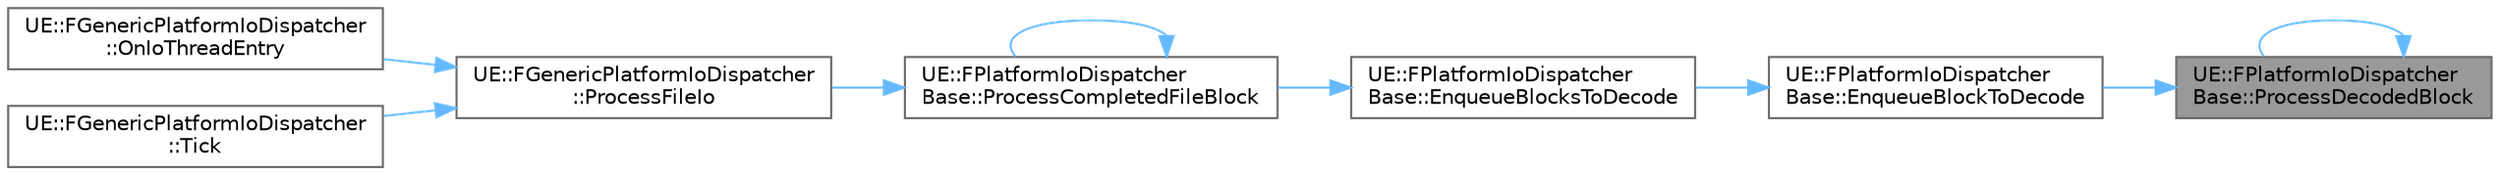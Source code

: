 digraph "UE::FPlatformIoDispatcherBase::ProcessDecodedBlock"
{
 // INTERACTIVE_SVG=YES
 // LATEX_PDF_SIZE
  bgcolor="transparent";
  edge [fontname=Helvetica,fontsize=10,labelfontname=Helvetica,labelfontsize=10];
  node [fontname=Helvetica,fontsize=10,shape=box,height=0.2,width=0.4];
  rankdir="RL";
  Node1 [id="Node000001",label="UE::FPlatformIoDispatcher\lBase::ProcessDecodedBlock",height=0.2,width=0.4,color="gray40", fillcolor="grey60", style="filled", fontcolor="black",tooltip=" "];
  Node1 -> Node2 [id="edge1_Node000001_Node000002",dir="back",color="steelblue1",style="solid",tooltip=" "];
  Node2 [id="Node000002",label="UE::FPlatformIoDispatcher\lBase::EnqueueBlockToDecode",height=0.2,width=0.4,color="grey40", fillcolor="white", style="filled",URL="$df/de7/classUE_1_1FPlatformIoDispatcherBase.html#a3cd37f00c3b3de67867bf66c407b3c60",tooltip=" "];
  Node2 -> Node3 [id="edge2_Node000002_Node000003",dir="back",color="steelblue1",style="solid",tooltip=" "];
  Node3 [id="Node000003",label="UE::FPlatformIoDispatcher\lBase::EnqueueBlocksToDecode",height=0.2,width=0.4,color="grey40", fillcolor="white", style="filled",URL="$df/de7/classUE_1_1FPlatformIoDispatcherBase.html#a6198b9bd0e642c18bb3f0bde06080dbc",tooltip=" "];
  Node3 -> Node4 [id="edge3_Node000003_Node000004",dir="back",color="steelblue1",style="solid",tooltip=" "];
  Node4 [id="Node000004",label="UE::FPlatformIoDispatcher\lBase::ProcessCompletedFileBlock",height=0.2,width=0.4,color="grey40", fillcolor="white", style="filled",URL="$df/de7/classUE_1_1FPlatformIoDispatcherBase.html#afd781c70bdaab86ad08e62c95e6066c8",tooltip=" "];
  Node4 -> Node4 [id="edge4_Node000004_Node000004",dir="back",color="steelblue1",style="solid",tooltip=" "];
  Node4 -> Node5 [id="edge5_Node000004_Node000005",dir="back",color="steelblue1",style="solid",tooltip=" "];
  Node5 [id="Node000005",label="UE::FGenericPlatformIoDispatcher\l::ProcessFileIo",height=0.2,width=0.4,color="grey40", fillcolor="white", style="filled",URL="$d8/d12/classUE_1_1FGenericPlatformIoDispatcher.html#abca7429c89f0fe76dfdd19c3608343a0",tooltip=" "];
  Node5 -> Node6 [id="edge6_Node000005_Node000006",dir="back",color="steelblue1",style="solid",tooltip=" "];
  Node6 [id="Node000006",label="UE::FGenericPlatformIoDispatcher\l::OnIoThreadEntry",height=0.2,width=0.4,color="grey40", fillcolor="white", style="filled",URL="$d8/d12/classUE_1_1FGenericPlatformIoDispatcher.html#ad8ce116d5631551c4757b2355dd1c4fa",tooltip=" "];
  Node5 -> Node7 [id="edge7_Node000005_Node000007",dir="back",color="steelblue1",style="solid",tooltip=" "];
  Node7 [id="Node000007",label="UE::FGenericPlatformIoDispatcher\l::Tick",height=0.2,width=0.4,color="grey40", fillcolor="white", style="filled",URL="$d8/d12/classUE_1_1FGenericPlatformIoDispatcher.html#a0b6d356bb465440ef960bd1123971e45",tooltip="Tick the dispatcher."];
  Node1 -> Node1 [id="edge8_Node000001_Node000001",dir="back",color="steelblue1",style="solid",tooltip=" "];
}
